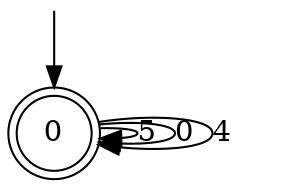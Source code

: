 digraph g {

	s0 [shape="doublecircle" label="0"];
	s0 -> s0 [label="5"];
	s0 -> s0 [label="0"];
	s0 -> s0 [label="4"];

__start0 [label="" shape="none" width="0" height="0"];
__start0 -> s0;

}

